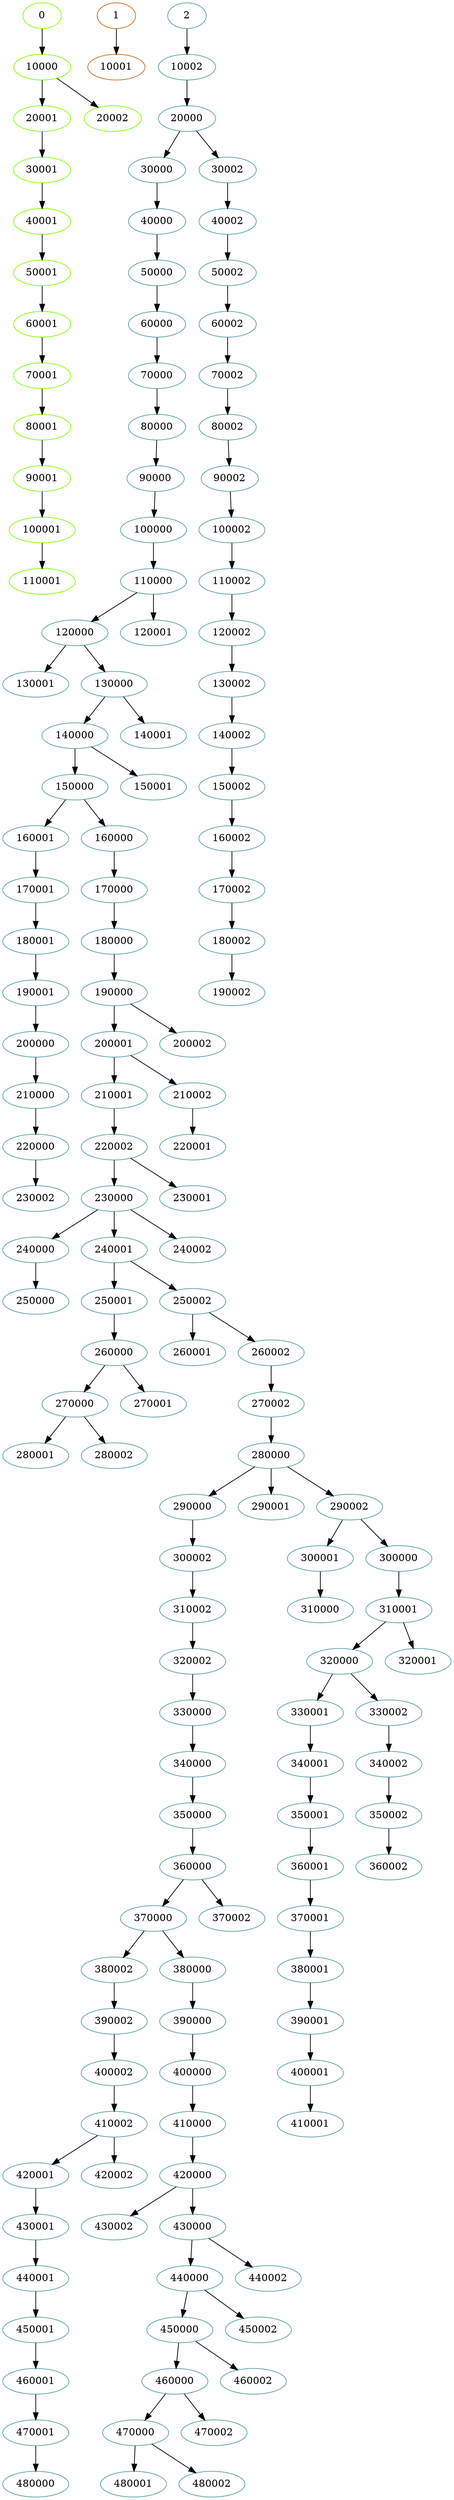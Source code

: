 strict digraph  {
	0	 [agent=0,
		color=chartreuse,
		id=0];
	10000	 [agent=0,
		color=chartreuse,
		dad=-1,
		id=10000,
		mom=0];
	0 -> 10000;
	1	 [agent=1,
		color=chocolate,
		id=1];
	10001	 [agent=1,
		color=chocolate,
		dad=-1,
		id=10001,
		mom=1];
	1 -> 10001;
	2	 [agent=2,
		color=cadetblue,
		id=2];
	10002	 [agent=2,
		color=cadetblue,
		dad=-1,
		id=10002,
		mom=2];
	2 -> 10002;
	160001	 [agent=2,
		color=cadetblue,
		dad=-1,
		id=160001,
		mom=150000];
	170001	 [agent=2,
		color=cadetblue,
		dad=-1,
		id=170001,
		mom=160001];
	160001 -> 170001;
	320002	 [agent=2,
		color=cadetblue,
		dad=-1,
		id=320002,
		mom=310002];
	330000	 [agent=2,
		color=cadetblue,
		dad=-1,
		id=330000,
		mom=320002];
	320002 -> 330000;
	170000	 [agent=2,
		color=cadetblue,
		dad=-1,
		id=170000,
		mom=160000];
	180000	 [agent=2,
		color=cadetblue,
		dad=-1,
		id=180000,
		mom=170000];
	170000 -> 180000;
	180001	 [agent=2,
		color=cadetblue,
		dad=-1,
		id=180001,
		mom=170001];
	170001 -> 180001;
	170002	 [agent=2,
		color=cadetblue,
		dad=-1,
		id=170002,
		mom=160002];
	180002	 [agent=2,
		color=cadetblue,
		dad=-1,
		id=180002,
		mom=170002];
	170002 -> 180002;
	340000	 [agent=2,
		color=cadetblue,
		dad=-1,
		id=340000,
		mom=330000];
	350000	 [agent=2,
		color=cadetblue,
		dad=-1,
		id=350000,
		mom=340000];
	340000 -> 350000;
	20001	 [agent=0,
		color=chartreuse,
		dad=-1,
		id=20001,
		mom=10000];
	30001	 [agent=0,
		color=chartreuse,
		dad=-1,
		id=30001,
		mom=20001];
	20001 -> 30001;
	20002	 [agent=0,
		color=chartreuse,
		dad=-1,
		id=20002,
		mom=10000];
	430001	 [agent=2,
		color=cadetblue,
		dad=-1,
		id=430001,
		mom=420001];
	440001	 [agent=2,
		color=cadetblue,
		dad=-1,
		id=440001,
		mom=430001];
	430001 -> 440001;
	430002	 [agent=2,
		color=cadetblue,
		dad=-1,
		id=430002,
		mom=420000];
	190000	 [agent=2,
		color=cadetblue,
		dad=-1,
		id=190000,
		mom=180000];
	200001	 [agent=2,
		color=cadetblue,
		dad=-1,
		id=200001,
		mom=190000];
	190000 -> 200001;
	200002	 [agent=2,
		color=cadetblue,
		dad=-1,
		id=200002,
		mom=190000];
	190000 -> 200002;
	190001	 [agent=2,
		color=cadetblue,
		dad=-1,
		id=190001,
		mom=180001];
	200000	 [agent=2,
		color=cadetblue,
		dad=-1,
		id=200000,
		mom=190001];
	190001 -> 200000;
	190002	 [agent=2,
		color=cadetblue,
		dad=-1,
		id=190002,
		mom=180002];
	440000	 [agent=2,
		color=cadetblue,
		dad=-1,
		id=440000,
		mom=430000];
	450000	 [agent=2,
		color=cadetblue,
		dad=-1,
		id=450000,
		mom=440000];
	440000 -> 450000;
	450002	 [agent=2,
		color=cadetblue,
		dad=-1,
		id=450002,
		mom=440000];
	440000 -> 450002;
	220001	 [agent=2,
		color=cadetblue,
		dad=-1,
		id=220001,
		mom=210002];
	40000	 [agent=2,
		color=cadetblue,
		dad=-1,
		id=40000,
		mom=30000];
	50000	 [agent=2,
		color=cadetblue,
		dad=-1,
		id=50000,
		mom=40000];
	40000 -> 50000;
	40001	 [agent=0,
		color=chartreuse,
		dad=-1,
		id=40001,
		mom=30001];
	50001	 [agent=0,
		color=chartreuse,
		dad=-1,
		id=50001,
		mom=40001];
	40001 -> 50001;
	40002	 [agent=2,
		color=cadetblue,
		dad=-1,
		id=40002,
		mom=30002];
	50002	 [agent=2,
		color=cadetblue,
		dad=-1,
		id=50002,
		mom=40002];
	40002 -> 50002;
	60001	 [agent=0,
		color=chartreuse,
		dad=-1,
		id=60001,
		mom=50001];
	70001	 [agent=0,
		color=chartreuse,
		dad=-1,
		id=70001,
		mom=60001];
	60001 -> 70001;
	380002	 [agent=2,
		color=cadetblue,
		dad=-1,
		id=380002,
		mom=370000];
	390002	 [agent=2,
		color=cadetblue,
		dad=-1,
		id=390002,
		mom=380002];
	380002 -> 390002;
	210000	 [agent=2,
		color=cadetblue,
		dad=-1,
		id=210000,
		mom=200000];
	220000	 [agent=2,
		color=cadetblue,
		dad=-1,
		id=220000,
		mom=210000];
	210000 -> 220000;
	210001	 [agent=2,
		color=cadetblue,
		dad=-1,
		id=210001,
		mom=200001];
	220002	 [agent=2,
		color=cadetblue,
		dad=-1,
		id=220002,
		mom=210001];
	210001 -> 220002;
	210002	 [agent=2,
		color=cadetblue,
		dad=-1,
		id=210002,
		mom=200001];
	210002 -> 220001;
	380001	 [agent=2,
		color=cadetblue,
		dad=-1,
		id=380001,
		mom=370001];
	390001	 [agent=2,
		color=cadetblue,
		dad=-1,
		id=390001,
		mom=380001];
	380001 -> 390001;
	360000	 [agent=2,
		color=cadetblue,
		dad=-1,
		id=360000,
		mom=350000];
	350000 -> 360000;
	380000	 [agent=2,
		color=cadetblue,
		dad=-1,
		id=380000,
		mom=370000];
	390000	 [agent=2,
		color=cadetblue,
		dad=-1,
		id=390000,
		mom=380000];
	380000 -> 390000;
	330000 -> 340000;
	60002	 [agent=2,
		color=cadetblue,
		dad=-1,
		id=60002,
		mom=50002];
	70002	 [agent=2,
		color=cadetblue,
		dad=-1,
		id=70002,
		mom=60002];
	60002 -> 70002;
	330001	 [agent=2,
		color=cadetblue,
		dad=-1,
		id=330001,
		mom=320000];
	340001	 [agent=2,
		color=cadetblue,
		dad=-1,
		id=340001,
		mom=330001];
	330001 -> 340001;
	330002	 [agent=2,
		color=cadetblue,
		dad=-1,
		id=330002,
		mom=320000];
	340002	 [agent=2,
		color=cadetblue,
		dad=-1,
		id=340002,
		mom=330002];
	330002 -> 340002;
	460000	 [agent=2,
		color=cadetblue,
		dad=-1,
		id=460000,
		mom=450000];
	470000	 [agent=2,
		color=cadetblue,
		dad=-1,
		id=470000,
		mom=460000];
	460000 -> 470000;
	470002	 [agent=2,
		color=cadetblue,
		dad=-1,
		id=470002,
		mom=460000];
	460000 -> 470002;
	230000	 [agent=2,
		color=cadetblue,
		dad=-1,
		id=230000,
		mom=220002];
	240000	 [agent=2,
		color=cadetblue,
		dad=-1,
		id=240000,
		mom=230000];
	230000 -> 240000;
	240001	 [agent=2,
		color=cadetblue,
		dad=-1,
		id=240001,
		mom=230000];
	230000 -> 240001;
	240002	 [agent=2,
		color=cadetblue,
		dad=-1,
		id=240002,
		mom=230000];
	230000 -> 240002;
	230001	 [agent=2,
		color=cadetblue,
		dad=-1,
		id=230001,
		mom=220002];
	230002	 [agent=2,
		color=cadetblue,
		dad=-1,
		id=230002,
		mom=220000];
	80000	 [agent=2,
		color=cadetblue,
		dad=-1,
		id=80000,
		mom=70000];
	90000	 [agent=2,
		color=cadetblue,
		dad=-1,
		id=90000,
		mom=80000];
	80000 -> 90000;
	80001	 [agent=0,
		color=chartreuse,
		dad=-1,
		id=80001,
		mom=70001];
	90001	 [agent=0,
		color=chartreuse,
		dad=-1,
		id=90001,
		mom=80001];
	80001 -> 90001;
	80002	 [agent=2,
		color=cadetblue,
		dad=-1,
		id=80002,
		mom=70002];
	90002	 [agent=2,
		color=cadetblue,
		dad=-1,
		id=90002,
		mom=80002];
	80002 -> 90002;
	450001	 [agent=2,
		color=cadetblue,
		dad=-1,
		id=450001,
		mom=440001];
	440001 -> 450001;
	440002	 [agent=2,
		color=cadetblue,
		dad=-1,
		id=440002,
		mom=430000];
	250000	 [agent=2,
		color=cadetblue,
		dad=-1,
		id=250000,
		mom=240000];
	250001	 [agent=2,
		color=cadetblue,
		dad=-1,
		id=250001,
		mom=240001];
	260000	 [agent=2,
		color=cadetblue,
		dad=-1,
		id=260000,
		mom=250001];
	250001 -> 260000;
	250002	 [agent=2,
		color=cadetblue,
		dad=-1,
		id=250002,
		mom=240001];
	260001	 [agent=2,
		color=cadetblue,
		dad=-1,
		id=260001,
		mom=250002];
	250002 -> 260001;
	260002	 [agent=2,
		color=cadetblue,
		dad=-1,
		id=260002,
		mom=250002];
	250002 -> 260002;
	60000	 [agent=2,
		color=cadetblue,
		dad=-1,
		id=60000,
		mom=50000];
	70000	 [agent=2,
		color=cadetblue,
		dad=-1,
		id=70000,
		mom=60000];
	60000 -> 70000;
	480000	 [agent=2,
		color=cadetblue,
		dad=-1,
		id=480000,
		mom=470001];
	100000	 [agent=2,
		color=cadetblue,
		dad=-1,
		id=100000,
		mom=90000];
	110000	 [agent=2,
		color=cadetblue,
		dad=-1,
		id=110000,
		mom=100000];
	100000 -> 110000;
	100001	 [agent=0,
		color=chartreuse,
		dad=-1,
		id=100001,
		mom=90001];
	110001	 [agent=0,
		color=chartreuse,
		dad=-1,
		id=110001,
		mom=100001];
	100001 -> 110001;
	100002	 [agent=2,
		color=cadetblue,
		dad=-1,
		id=100002,
		mom=90002];
	110002	 [agent=2,
		color=cadetblue,
		dad=-1,
		id=110002,
		mom=100002];
	100002 -> 110002;
	400001	 [agent=2,
		color=cadetblue,
		dad=-1,
		id=400001,
		mom=390001];
	390001 -> 400001;
	400002	 [agent=2,
		color=cadetblue,
		dad=-1,
		id=400002,
		mom=390002];
	390002 -> 400002;
	270000	 [agent=2,
		color=cadetblue,
		dad=-1,
		id=270000,
		mom=260000];
	280001	 [agent=2,
		color=cadetblue,
		dad=-1,
		id=280001,
		mom=270000];
	270000 -> 280001;
	280002	 [agent=2,
		color=cadetblue,
		dad=-1,
		id=280002,
		mom=270000];
	270000 -> 280002;
	270001	 [agent=2,
		color=cadetblue,
		dad=-1,
		id=270001,
		mom=260000];
	270002	 [agent=2,
		color=cadetblue,
		dad=-1,
		id=270002,
		mom=260002];
	280000	 [agent=2,
		color=cadetblue,
		dad=-1,
		id=280000,
		mom=270002];
	270002 -> 280000;
	70000 -> 80000;
	480001	 [agent=2,
		color=cadetblue,
		dad=-1,
		id=480001,
		mom=470000];
	120000	 [agent=2,
		color=cadetblue,
		dad=-1,
		id=120000,
		mom=110000];
	130001	 [agent=2,
		color=cadetblue,
		dad=-1,
		id=130001,
		mom=120000];
	120000 -> 130001;
	130000	 [agent=2,
		color=cadetblue,
		dad=-1,
		id=130000,
		mom=120000];
	120000 -> 130000;
	20000	 [agent=2,
		color=cadetblue,
		dad=-1,
		id=20000,
		mom=10002];
	30000	 [agent=2,
		color=cadetblue,
		dad=-1,
		id=30000,
		mom=20000];
	20000 -> 30000;
	30002	 [agent=2,
		color=cadetblue,
		dad=-1,
		id=30002,
		mom=20000];
	20000 -> 30002;
	120002	 [agent=2,
		color=cadetblue,
		dad=-1,
		id=120002,
		mom=110002];
	130002	 [agent=2,
		color=cadetblue,
		dad=-1,
		id=130002,
		mom=120002];
	120002 -> 130002;
	350001	 [agent=2,
		color=cadetblue,
		dad=-1,
		id=350001,
		mom=340001];
	340001 -> 350001;
	350002	 [agent=2,
		color=cadetblue,
		dad=-1,
		id=350002,
		mom=340002];
	340002 -> 350002;
	290000	 [agent=2,
		color=cadetblue,
		dad=-1,
		id=290000,
		mom=280000];
	300002	 [agent=2,
		color=cadetblue,
		dad=-1,
		id=300002,
		mom=290000];
	290000 -> 300002;
	290001	 [agent=2,
		color=cadetblue,
		dad=-1,
		id=290001,
		mom=280000];
	290002	 [agent=2,
		color=cadetblue,
		dad=-1,
		id=290002,
		mom=280000];
	300001	 [agent=2,
		color=cadetblue,
		dad=-1,
		id=300001,
		mom=290002];
	290002 -> 300001;
	300000	 [agent=2,
		color=cadetblue,
		dad=-1,
		id=300000,
		mom=290002];
	290002 -> 300000;
	480002	 [agent=2,
		color=cadetblue,
		dad=-1,
		id=480002,
		mom=470000];
	140000	 [agent=2,
		color=cadetblue,
		dad=-1,
		id=140000,
		mom=130000];
	150000	 [agent=2,
		color=cadetblue,
		dad=-1,
		id=150000,
		mom=140000];
	140000 -> 150000;
	150001	 [agent=2,
		color=cadetblue,
		dad=-1,
		id=150001,
		mom=140000];
	140000 -> 150001;
	450000 -> 460000;
	460002	 [agent=2,
		color=cadetblue,
		dad=-1,
		id=460002,
		mom=450000];
	450000 -> 460002;
	140002	 [agent=2,
		color=cadetblue,
		dad=-1,
		id=140002,
		mom=130002];
	150002	 [agent=2,
		color=cadetblue,
		dad=-1,
		id=150002,
		mom=140002];
	140002 -> 150002;
	310000	 [agent=2,
		color=cadetblue,
		dad=-1,
		id=310000,
		mom=300001];
	310001	 [agent=2,
		color=cadetblue,
		dad=-1,
		id=310001,
		mom=300000];
	320000	 [agent=2,
		color=cadetblue,
		dad=-1,
		id=320000,
		mom=310001];
	310001 -> 320000;
	320001	 [agent=2,
		color=cadetblue,
		dad=-1,
		id=320001,
		mom=310001];
	310001 -> 320001;
	310002	 [agent=2,
		color=cadetblue,
		dad=-1,
		id=310002,
		mom=300002];
	310002 -> 320002;
	160000	 [agent=2,
		color=cadetblue,
		dad=-1,
		id=160000,
		mom=150000];
	160000 -> 170000;
	400000	 [agent=2,
		color=cadetblue,
		dad=-1,
		id=400000,
		mom=390000];
	410000	 [agent=2,
		color=cadetblue,
		dad=-1,
		id=410000,
		mom=400000];
	400000 -> 410000;
	160002	 [agent=2,
		color=cadetblue,
		dad=-1,
		id=160002,
		mom=150002];
	160002 -> 170002;
	300001 -> 310000;
	410001	 [agent=2,
		color=cadetblue,
		dad=-1,
		id=410001,
		mom=400001];
	400001 -> 410001;
	410002	 [agent=2,
		color=cadetblue,
		dad=-1,
		id=410002,
		mom=400002];
	400002 -> 410002;
	10000 -> 20001;
	10000 -> 20002;
	10002 -> 20000;
	320000 -> 330001;
	320000 -> 330002;
	180000 -> 190000;
	180001 -> 190001;
	180002 -> 190002;
	430000	 [agent=2,
		color=cadetblue,
		dad=-1,
		id=430000,
		mom=420000];
	430000 -> 440000;
	430000 -> 440002;
	360001	 [agent=2,
		color=cadetblue,
		dad=-1,
		id=360001,
		mom=350001];
	350001 -> 360001;
	360002	 [agent=2,
		color=cadetblue,
		dad=-1,
		id=360002,
		mom=350002];
	350002 -> 360002;
	30000 -> 40000;
	30001 -> 40001;
	30002 -> 40002;
	200000 -> 210000;
	200001 -> 210001;
	200001 -> 210002;
	460001	 [agent=2,
		color=cadetblue,
		dad=-1,
		id=460001,
		mom=450001];
	470001	 [agent=2,
		color=cadetblue,
		dad=-1,
		id=470001,
		mom=460001];
	460001 -> 470001;
	120001	 [agent=2,
		color=cadetblue,
		dad=-1,
		id=120001,
		mom=110000];
	370000	 [agent=2,
		color=cadetblue,
		dad=-1,
		id=370000,
		mom=360000];
	370000 -> 380002;
	370000 -> 380000;
	50001 -> 60001;
	50002 -> 60002;
	220000 -> 230002;
	90000 -> 100000;
	220002 -> 230000;
	220002 -> 230001;
	420001	 [agent=2,
		color=cadetblue,
		dad=-1,
		id=420001,
		mom=410002];
	410002 -> 420001;
	420002	 [agent=2,
		color=cadetblue,
		dad=-1,
		id=420002,
		mom=410002];
	410002 -> 420002;
	390000 -> 400000;
	70001 -> 80001;
	70002 -> 80002;
	360000 -> 370000;
	370002	 [agent=2,
		color=cadetblue,
		dad=-1,
		id=370002,
		mom=360000];
	360000 -> 370002;
	140001	 [agent=2,
		color=cadetblue,
		dad=-1,
		id=140001,
		mom=130000];
	240000 -> 250000;
	240001 -> 250001;
	240001 -> 250002;
	470000 -> 480001;
	470000 -> 480002;
	370001	 [agent=2,
		color=cadetblue,
		dad=-1,
		id=370001,
		mom=360001];
	360001 -> 370001;
	420000	 [agent=2,
		color=cadetblue,
		dad=-1,
		id=420000,
		mom=410000];
	410000 -> 420000;
	90001 -> 100001;
	90002 -> 100002;
	260000 -> 270000;
	260000 -> 270001;
	260002 -> 270002;
	470001 -> 480000;
	110000 -> 120000;
	110000 -> 120001;
	110002 -> 120002;
	280000 -> 290000;
	280000 -> 290001;
	280000 -> 290002;
	420000 -> 430002;
	420000 -> 430000;
	420001 -> 430001;
	130000 -> 140000;
	130000 -> 140001;
	450001 -> 460001;
	130002 -> 140002;
	300000 -> 310001;
	50000 -> 60000;
	300002 -> 310002;
	370001 -> 380001;
	150000 -> 160001;
	150000 -> 160000;
	150002 -> 160002;
}
